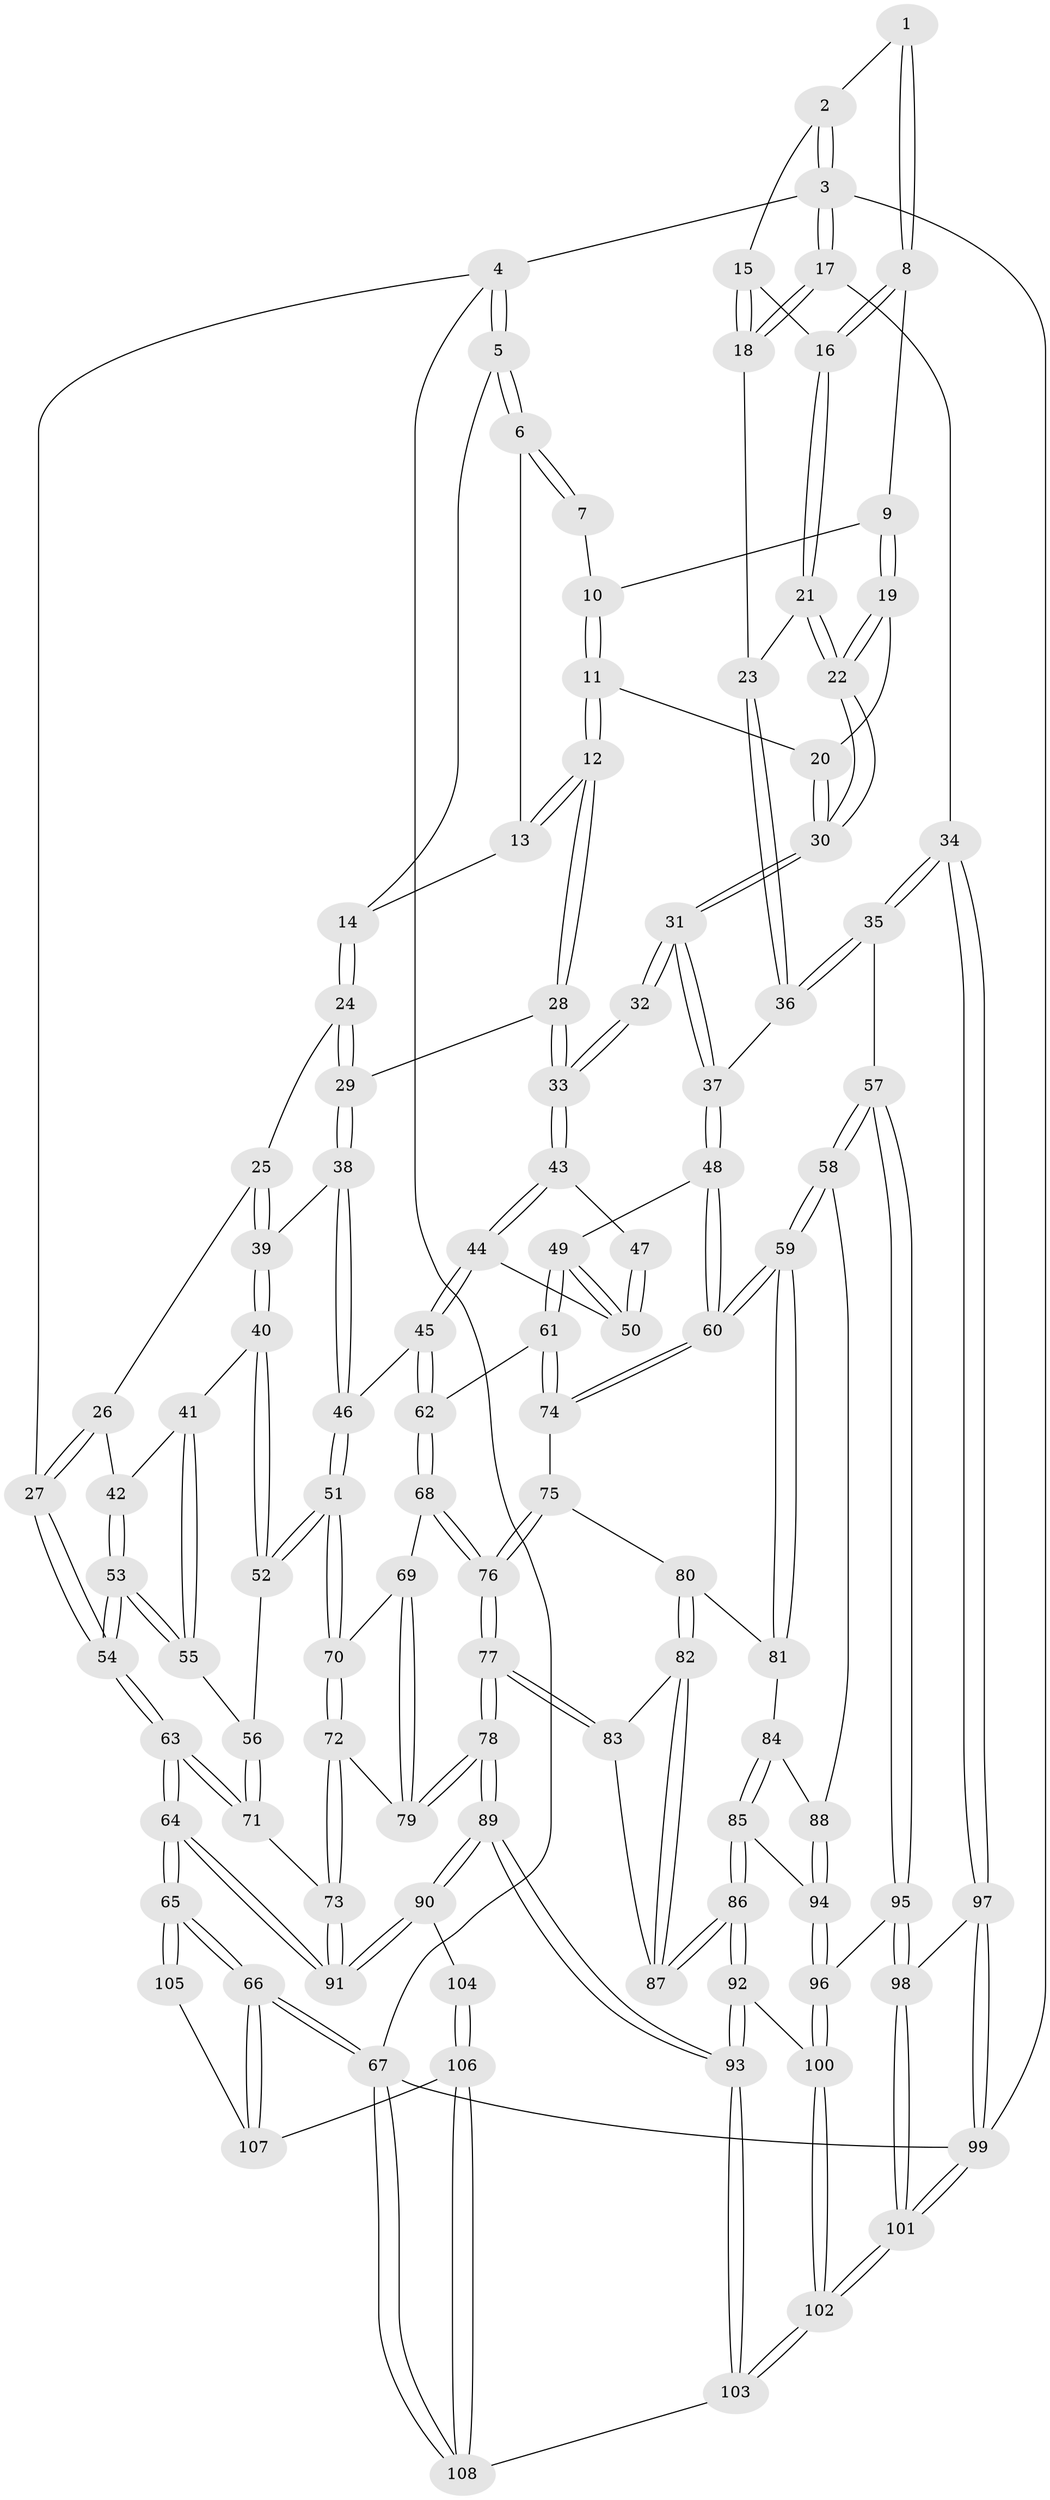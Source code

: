 // coarse degree distribution, {2: 0.037037037037037035, 4: 0.5925925925925926, 3: 0.3333333333333333, 5: 0.037037037037037035}
// Generated by graph-tools (version 1.1) at 2025/38/03/04/25 23:38:28]
// undirected, 108 vertices, 267 edges
graph export_dot {
  node [color=gray90,style=filled];
  1 [pos="+0.5574690362184029+0"];
  2 [pos="+0.8867182877996728+0"];
  3 [pos="+1+0"];
  4 [pos="+0+0"];
  5 [pos="+0+0"];
  6 [pos="+0.4263016005443032+0"];
  7 [pos="+0.5349716779285283+0"];
  8 [pos="+0.6342073375862919+0.08412931294280845"];
  9 [pos="+0.6209598773325056+0.09293112913934015"];
  10 [pos="+0.574545853463228+0.0345438426539612"];
  11 [pos="+0.48135129708932467+0.16085841052242325"];
  12 [pos="+0.47150428144580464+0.16094355477164132"];
  13 [pos="+0.4182329937993529+0"];
  14 [pos="+0.26581516293178586+0.13278422456333783"];
  15 [pos="+0.8525331093100392+0"];
  16 [pos="+0.7380032372533265+0.04393311434510767"];
  17 [pos="+1+0.2641827340020021"];
  18 [pos="+0.8869729807385992+0.20982266030501057"];
  19 [pos="+0.6205145559704652+0.09376804189680363"];
  20 [pos="+0.526090845777077+0.1669523102693101"];
  21 [pos="+0.739032821631678+0.22323331190724507"];
  22 [pos="+0.7176356778768059+0.23843822674169368"];
  23 [pos="+0.862100414979609+0.22281176388957183"];
  24 [pos="+0.27067616912802406+0.1898795203881548"];
  25 [pos="+0.026934223996911675+0.19381791578436222"];
  26 [pos="+0+0.1668216396921043"];
  27 [pos="+0+0.019836229896433737"];
  28 [pos="+0.382696836617306+0.25479939813619445"];
  29 [pos="+0.3205293049164052+0.24280617431865922"];
  30 [pos="+0.6805888707860759+0.27650864332967634"];
  31 [pos="+0.6763507210675636+0.2979746276145155"];
  32 [pos="+0.6226812649025102+0.3192473811793179"];
  33 [pos="+0.40496196379733596+0.2990295103365661"];
  34 [pos="+1+0.5137703154479978"];
  35 [pos="+0.9774979208318193+0.5240628361080797"];
  36 [pos="+0.8624404696047647+0.35949921863371176"];
  37 [pos="+0.701601364724338+0.36087304754043964"];
  38 [pos="+0.22322114012172115+0.3455391211551122"];
  39 [pos="+0.18491298308122966+0.3476059973252631"];
  40 [pos="+0.12008311863609007+0.4000765805040051"];
  41 [pos="+0.1014740078779411+0.39832460371131817"];
  42 [pos="+0.06624515576439885+0.3860173919640629"];
  43 [pos="+0.41012901833174586+0.32857445206180985"];
  44 [pos="+0.41005517411512976+0.34185872673684187"];
  45 [pos="+0.3875013906286923+0.45066282564549776"];
  46 [pos="+0.25972085512772775+0.482732251621308"];
  47 [pos="+0.5613303381823435+0.38608185801220657"];
  48 [pos="+0.7040245260241438+0.4005793916474298"];
  49 [pos="+0.5612782317539875+0.5003296573037179"];
  50 [pos="+0.549731489959005+0.44727763555098"];
  51 [pos="+0.2353908422615036+0.5154384743653659"];
  52 [pos="+0.1666679285756488+0.5101248142218517"];
  53 [pos="+0+0.5268821362746141"];
  54 [pos="+0+0.6253125960158827"];
  55 [pos="+0.06450067050735091+0.508529129403675"];
  56 [pos="+0.15459856859328194+0.5163734349017456"];
  57 [pos="+0.8538578928359509+0.5711212666199186"];
  58 [pos="+0.8243193213720681+0.5636298577093479"];
  59 [pos="+0.8230616845776136+0.5629746766107452"];
  60 [pos="+0.8021123451769754+0.5468128124783043"];
  61 [pos="+0.5552999535989969+0.5158310258953662"];
  62 [pos="+0.43147142878220973+0.5115355357148448"];
  63 [pos="+0+0.6992644505439043"];
  64 [pos="+0+0.8346497184195172"];
  65 [pos="+0+0.8359352536836689"];
  66 [pos="+0+1"];
  67 [pos="+0+1"];
  68 [pos="+0.4100273025522509+0.5722083163982798"];
  69 [pos="+0.4100046031445687+0.5722220087398735"];
  70 [pos="+0.2540446282671013+0.5750429089365858"];
  71 [pos="+0.10779406692133989+0.6227916612190839"];
  72 [pos="+0.25140141686953366+0.6302659340772758"];
  73 [pos="+0.22261816523592198+0.6872414456081767"];
  74 [pos="+0.5713325739635733+0.5447290987030535"];
  75 [pos="+0.5716236849915912+0.5904667234343095"];
  76 [pos="+0.4652111081597826+0.6542022802694043"];
  77 [pos="+0.4625217329080133+0.6760900310401481"];
  78 [pos="+0.4163015545541512+0.7945702494199997"];
  79 [pos="+0.3583113338030508+0.6445829146975881"];
  80 [pos="+0.5799666244468862+0.6057601724850745"];
  81 [pos="+0.626737897289913+0.6368174735355588"];
  82 [pos="+0.566015404704172+0.6621204291636491"];
  83 [pos="+0.49299860315159827+0.6785815061475793"];
  84 [pos="+0.6293712343080997+0.6429462669060894"];
  85 [pos="+0.6062069047143942+0.7824844904706271"];
  86 [pos="+0.5828178753277282+0.7992990871822708"];
  87 [pos="+0.562742764067261+0.6953405250103326"];
  88 [pos="+0.6897255042139487+0.691890455541419"];
  89 [pos="+0.40992880532073755+0.8596003898297668"];
  90 [pos="+0.2762453088427772+0.8163712300391271"];
  91 [pos="+0.22315837003036373+0.7005213734386775"];
  92 [pos="+0.5771188057767582+0.8073169627321729"];
  93 [pos="+0.44156913303650797+0.8941731404716643"];
  94 [pos="+0.6801674830749338+0.7523240984715868"];
  95 [pos="+0.8261478558160964+0.7895037993449804"];
  96 [pos="+0.8128627179438777+0.791366098934035"];
  97 [pos="+1+0.7375890015521188"];
  98 [pos="+0.8808462451643302+0.8481289375959703"];
  99 [pos="+1+1"];
  100 [pos="+0.7064020345400215+0.8771194601315836"];
  101 [pos="+0.8443545828289356+1"];
  102 [pos="+0.7201912462339469+1"];
  103 [pos="+0.47708006160689587+1"];
  104 [pos="+0.27482760330570394+0.8171136881939896"];
  105 [pos="+0.20810843304974008+0.8269581184334126"];
  106 [pos="+0.18894005655548873+0.9459690819132199"];
  107 [pos="+0.03284749868698449+1"];
  108 [pos="+0.43852159369067634+1"];
  1 -- 2;
  1 -- 8;
  1 -- 8;
  2 -- 3;
  2 -- 3;
  2 -- 15;
  3 -- 4;
  3 -- 17;
  3 -- 17;
  3 -- 99;
  4 -- 5;
  4 -- 5;
  4 -- 27;
  4 -- 67;
  5 -- 6;
  5 -- 6;
  5 -- 14;
  6 -- 7;
  6 -- 7;
  6 -- 13;
  7 -- 10;
  8 -- 9;
  8 -- 16;
  8 -- 16;
  9 -- 10;
  9 -- 19;
  9 -- 19;
  10 -- 11;
  10 -- 11;
  11 -- 12;
  11 -- 12;
  11 -- 20;
  12 -- 13;
  12 -- 13;
  12 -- 28;
  12 -- 28;
  13 -- 14;
  14 -- 24;
  14 -- 24;
  15 -- 16;
  15 -- 18;
  15 -- 18;
  16 -- 21;
  16 -- 21;
  17 -- 18;
  17 -- 18;
  17 -- 34;
  18 -- 23;
  19 -- 20;
  19 -- 22;
  19 -- 22;
  20 -- 30;
  20 -- 30;
  21 -- 22;
  21 -- 22;
  21 -- 23;
  22 -- 30;
  22 -- 30;
  23 -- 36;
  23 -- 36;
  24 -- 25;
  24 -- 29;
  24 -- 29;
  25 -- 26;
  25 -- 39;
  25 -- 39;
  26 -- 27;
  26 -- 27;
  26 -- 42;
  27 -- 54;
  27 -- 54;
  28 -- 29;
  28 -- 33;
  28 -- 33;
  29 -- 38;
  29 -- 38;
  30 -- 31;
  30 -- 31;
  31 -- 32;
  31 -- 32;
  31 -- 37;
  31 -- 37;
  32 -- 33;
  32 -- 33;
  33 -- 43;
  33 -- 43;
  34 -- 35;
  34 -- 35;
  34 -- 97;
  34 -- 97;
  35 -- 36;
  35 -- 36;
  35 -- 57;
  36 -- 37;
  37 -- 48;
  37 -- 48;
  38 -- 39;
  38 -- 46;
  38 -- 46;
  39 -- 40;
  39 -- 40;
  40 -- 41;
  40 -- 52;
  40 -- 52;
  41 -- 42;
  41 -- 55;
  41 -- 55;
  42 -- 53;
  42 -- 53;
  43 -- 44;
  43 -- 44;
  43 -- 47;
  44 -- 45;
  44 -- 45;
  44 -- 50;
  45 -- 46;
  45 -- 62;
  45 -- 62;
  46 -- 51;
  46 -- 51;
  47 -- 50;
  47 -- 50;
  48 -- 49;
  48 -- 60;
  48 -- 60;
  49 -- 50;
  49 -- 50;
  49 -- 61;
  49 -- 61;
  51 -- 52;
  51 -- 52;
  51 -- 70;
  51 -- 70;
  52 -- 56;
  53 -- 54;
  53 -- 54;
  53 -- 55;
  53 -- 55;
  54 -- 63;
  54 -- 63;
  55 -- 56;
  56 -- 71;
  56 -- 71;
  57 -- 58;
  57 -- 58;
  57 -- 95;
  57 -- 95;
  58 -- 59;
  58 -- 59;
  58 -- 88;
  59 -- 60;
  59 -- 60;
  59 -- 81;
  59 -- 81;
  60 -- 74;
  60 -- 74;
  61 -- 62;
  61 -- 74;
  61 -- 74;
  62 -- 68;
  62 -- 68;
  63 -- 64;
  63 -- 64;
  63 -- 71;
  63 -- 71;
  64 -- 65;
  64 -- 65;
  64 -- 91;
  64 -- 91;
  65 -- 66;
  65 -- 66;
  65 -- 105;
  65 -- 105;
  66 -- 67;
  66 -- 67;
  66 -- 107;
  66 -- 107;
  67 -- 108;
  67 -- 108;
  67 -- 99;
  68 -- 69;
  68 -- 76;
  68 -- 76;
  69 -- 70;
  69 -- 79;
  69 -- 79;
  70 -- 72;
  70 -- 72;
  71 -- 73;
  72 -- 73;
  72 -- 73;
  72 -- 79;
  73 -- 91;
  73 -- 91;
  74 -- 75;
  75 -- 76;
  75 -- 76;
  75 -- 80;
  76 -- 77;
  76 -- 77;
  77 -- 78;
  77 -- 78;
  77 -- 83;
  77 -- 83;
  78 -- 79;
  78 -- 79;
  78 -- 89;
  78 -- 89;
  80 -- 81;
  80 -- 82;
  80 -- 82;
  81 -- 84;
  82 -- 83;
  82 -- 87;
  82 -- 87;
  83 -- 87;
  84 -- 85;
  84 -- 85;
  84 -- 88;
  85 -- 86;
  85 -- 86;
  85 -- 94;
  86 -- 87;
  86 -- 87;
  86 -- 92;
  86 -- 92;
  88 -- 94;
  88 -- 94;
  89 -- 90;
  89 -- 90;
  89 -- 93;
  89 -- 93;
  90 -- 91;
  90 -- 91;
  90 -- 104;
  92 -- 93;
  92 -- 93;
  92 -- 100;
  93 -- 103;
  93 -- 103;
  94 -- 96;
  94 -- 96;
  95 -- 96;
  95 -- 98;
  95 -- 98;
  96 -- 100;
  96 -- 100;
  97 -- 98;
  97 -- 99;
  97 -- 99;
  98 -- 101;
  98 -- 101;
  99 -- 101;
  99 -- 101;
  100 -- 102;
  100 -- 102;
  101 -- 102;
  101 -- 102;
  102 -- 103;
  102 -- 103;
  103 -- 108;
  104 -- 106;
  104 -- 106;
  105 -- 107;
  106 -- 107;
  106 -- 108;
  106 -- 108;
}
